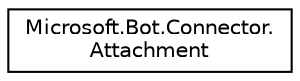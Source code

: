 digraph "Graphical Class Hierarchy"
{
  edge [fontname="Helvetica",fontsize="10",labelfontname="Helvetica",labelfontsize="10"];
  node [fontname="Helvetica",fontsize="10",shape=record];
  rankdir="LR";
  Node1 [label="Microsoft.Bot.Connector.\lAttachment",height=0.2,width=0.4,color="black", fillcolor="white", style="filled",URL="$d4/ded/class_microsoft_1_1_bot_1_1_connector_1_1_attachment.html"];
}
